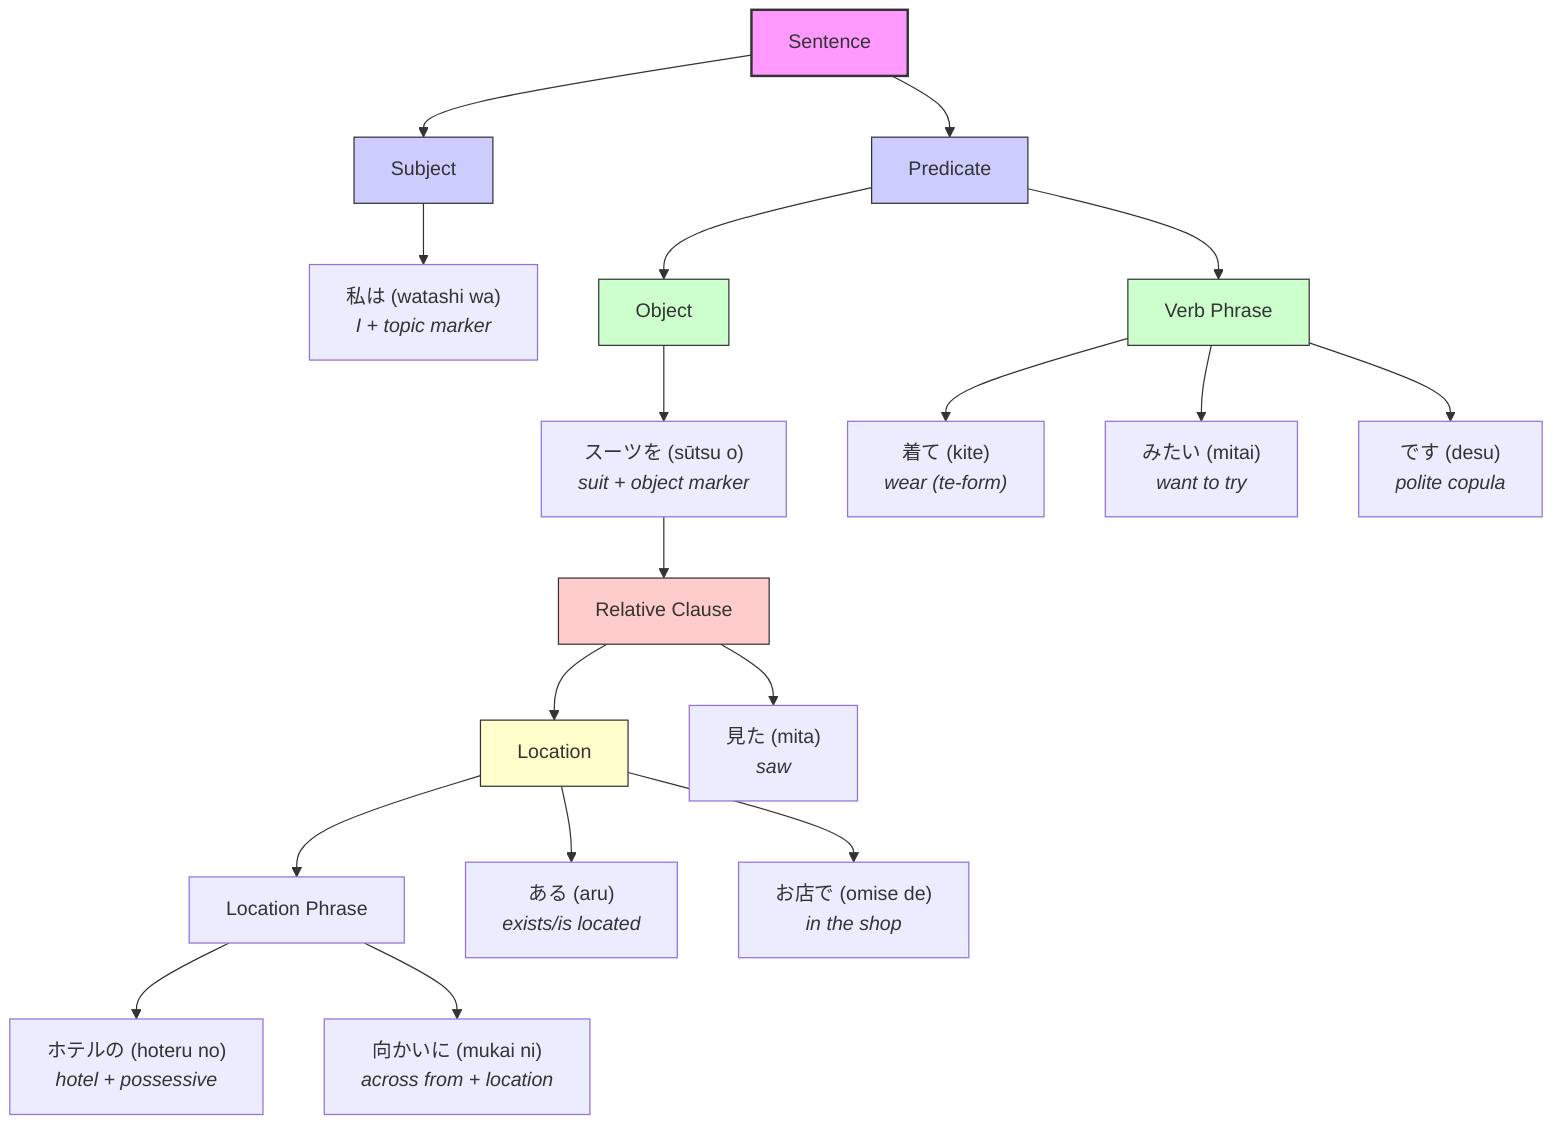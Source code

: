 graph TD
    S[Sentence]
    SUBJ[Subject]
    PRED[Predicate]

    S --> SUBJ
    S --> PRED

    SUBJ --> WATASHI["私は (watashi wa)<br><i>I + topic marker</i>"]

    OBJ[Object]
    VP[Verb Phrase]

    PRED --> OBJ
    PRED --> VP

    OBJ --> SUTSU["スーツを (sūtsu o)<br><i>suit + object marker</i>"]

    RC[Relative Clause]
    SUTSU --> RC

    RC --> LOC[Location]
    RC --> MITA["見た (mita)<br><i>saw</i>"]

    LOC --> LP[Location Phrase]
    LOC --> ARU["ある (aru)<br><i>exists/is located</i>"]
    LOC --> SHOP["お店で (omise de)<br><i>in the shop</i>"]

    LP --> HOTEL["ホテルの (hoteru no)<br><i>hotel + possessive</i>"]
    LP --> MUKAI["向かいに (mukai ni)<br><i>across from + location</i>"]

    VP --> KITE["着て (kite)<br><i>wear (te-form)</i>"]
    VP --> MITAI["みたい (mitai)<br><i>want to try</i>"]
    VP --> DESU["です (desu)<br><i>polite copula</i>"]

    style S fill:#f9f,stroke:#333,stroke-width:2px
    style SUBJ fill:#ccf,stroke:#333,stroke-width:1px
    style PRED fill:#ccf,stroke:#333,stroke-width:1px
    style OBJ fill:#cfc,stroke:#333,stroke-width:1px
    style VP fill:#cfc,stroke:#333,stroke-width:1px
    style RC fill:#fcc,stroke:#333,stroke-width:1px
    style LOC fill:#ffc,stroke:#333,stroke-width:1px